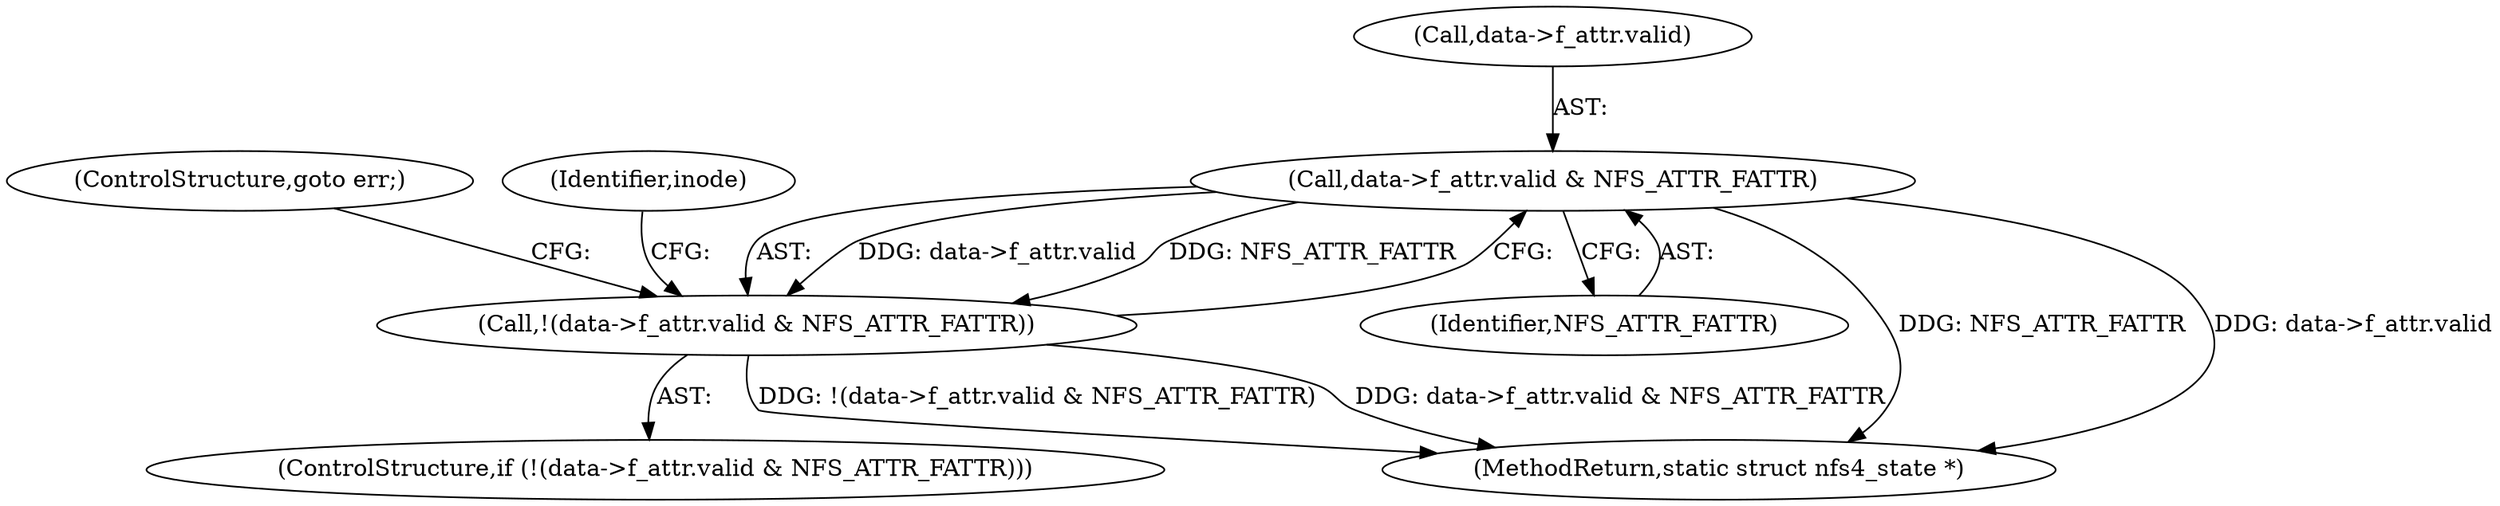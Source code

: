 digraph "0_linux_dc0b027dfadfcb8a5504f7d8052754bf8d501ab9_18@pointer" {
"1000127" [label="(Call,data->f_attr.valid & NFS_ATTR_FATTR)"];
"1000126" [label="(Call,!(data->f_attr.valid & NFS_ATTR_FATTR))"];
"1000133" [label="(Identifier,NFS_ATTR_FATTR)"];
"1000125" [label="(ControlStructure,if (!(data->f_attr.valid & NFS_ATTR_FATTR)))"];
"1000127" [label="(Call,data->f_attr.valid & NFS_ATTR_FATTR)"];
"1000267" [label="(MethodReturn,static struct nfs4_state *)"];
"1000128" [label="(Call,data->f_attr.valid)"];
"1000134" [label="(ControlStructure,goto err;)"];
"1000136" [label="(Identifier,inode)"];
"1000126" [label="(Call,!(data->f_attr.valid & NFS_ATTR_FATTR))"];
"1000127" -> "1000126"  [label="AST: "];
"1000127" -> "1000133"  [label="CFG: "];
"1000128" -> "1000127"  [label="AST: "];
"1000133" -> "1000127"  [label="AST: "];
"1000126" -> "1000127"  [label="CFG: "];
"1000127" -> "1000267"  [label="DDG: NFS_ATTR_FATTR"];
"1000127" -> "1000267"  [label="DDG: data->f_attr.valid"];
"1000127" -> "1000126"  [label="DDG: data->f_attr.valid"];
"1000127" -> "1000126"  [label="DDG: NFS_ATTR_FATTR"];
"1000126" -> "1000125"  [label="AST: "];
"1000134" -> "1000126"  [label="CFG: "];
"1000136" -> "1000126"  [label="CFG: "];
"1000126" -> "1000267"  [label="DDG: !(data->f_attr.valid & NFS_ATTR_FATTR)"];
"1000126" -> "1000267"  [label="DDG: data->f_attr.valid & NFS_ATTR_FATTR"];
}
